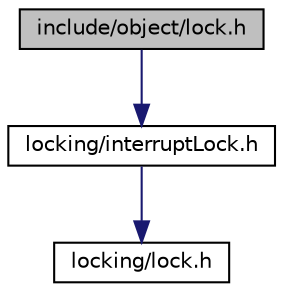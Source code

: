 digraph "include/object/lock.h"
{
  bgcolor="transparent";
  edge [fontname="Helvetica",fontsize="10",labelfontname="Helvetica",labelfontsize="10"];
  node [fontname="Helvetica",fontsize="10",shape=record];
  Node1 [label="include/object/lock.h",height=0.2,width=0.4,color="black", fillcolor="grey75", style="filled", fontcolor="black"];
  Node1 -> Node2 [color="midnightblue",fontsize="10",style="solid",fontname="Helvetica"];
  Node2 [label="locking/interruptLock.h",height=0.2,width=0.4,color="black",URL="$interruptLock_8h.html"];
  Node2 -> Node3 [color="midnightblue",fontsize="10",style="solid",fontname="Helvetica"];
  Node3 [label="locking/lock.h",height=0.2,width=0.4,color="black",URL="$locking_2lock_8h.html"];
}
